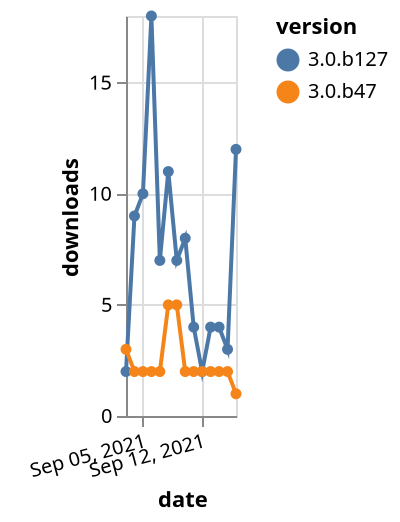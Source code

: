 {"$schema": "https://vega.github.io/schema/vega-lite/v5.json", "description": "A simple bar chart with embedded data.", "data": {"values": [{"date": "2021-09-03", "total": 13988, "delta": 2, "version": "3.0.b127"}, {"date": "2021-09-04", "total": 13997, "delta": 9, "version": "3.0.b127"}, {"date": "2021-09-05", "total": 14007, "delta": 10, "version": "3.0.b127"}, {"date": "2021-09-06", "total": 14025, "delta": 18, "version": "3.0.b127"}, {"date": "2021-09-07", "total": 14032, "delta": 7, "version": "3.0.b127"}, {"date": "2021-09-08", "total": 14043, "delta": 11, "version": "3.0.b127"}, {"date": "2021-09-09", "total": 14050, "delta": 7, "version": "3.0.b127"}, {"date": "2021-09-10", "total": 14058, "delta": 8, "version": "3.0.b127"}, {"date": "2021-09-11", "total": 14062, "delta": 4, "version": "3.0.b127"}, {"date": "2021-09-12", "total": 14064, "delta": 2, "version": "3.0.b127"}, {"date": "2021-09-13", "total": 14068, "delta": 4, "version": "3.0.b127"}, {"date": "2021-09-14", "total": 14072, "delta": 4, "version": "3.0.b127"}, {"date": "2021-09-15", "total": 14075, "delta": 3, "version": "3.0.b127"}, {"date": "2021-09-16", "total": 14087, "delta": 12, "version": "3.0.b127"}, {"date": "2021-09-03", "total": 6097, "delta": 3, "version": "3.0.b47"}, {"date": "2021-09-04", "total": 6099, "delta": 2, "version": "3.0.b47"}, {"date": "2021-09-05", "total": 6101, "delta": 2, "version": "3.0.b47"}, {"date": "2021-09-06", "total": 6103, "delta": 2, "version": "3.0.b47"}, {"date": "2021-09-07", "total": 6105, "delta": 2, "version": "3.0.b47"}, {"date": "2021-09-08", "total": 6110, "delta": 5, "version": "3.0.b47"}, {"date": "2021-09-09", "total": 6115, "delta": 5, "version": "3.0.b47"}, {"date": "2021-09-10", "total": 6117, "delta": 2, "version": "3.0.b47"}, {"date": "2021-09-11", "total": 6119, "delta": 2, "version": "3.0.b47"}, {"date": "2021-09-12", "total": 6121, "delta": 2, "version": "3.0.b47"}, {"date": "2021-09-13", "total": 6123, "delta": 2, "version": "3.0.b47"}, {"date": "2021-09-14", "total": 6125, "delta": 2, "version": "3.0.b47"}, {"date": "2021-09-15", "total": 6127, "delta": 2, "version": "3.0.b47"}, {"date": "2021-09-16", "total": 6128, "delta": 1, "version": "3.0.b47"}]}, "width": "container", "mark": {"type": "line", "point": {"filled": true}}, "encoding": {"x": {"field": "date", "type": "temporal", "timeUnit": "yearmonthdate", "title": "date", "axis": {"labelAngle": -15}}, "y": {"field": "delta", "type": "quantitative", "title": "downloads"}, "color": {"field": "version", "type": "nominal"}, "tooltip": {"field": "delta"}}}